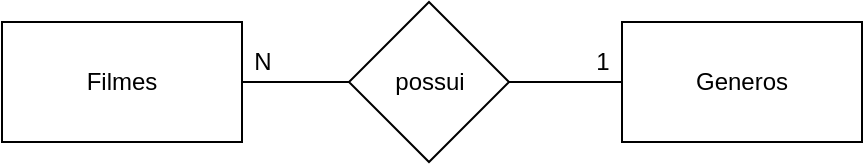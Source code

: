 <mxfile version="13.9.3" type="device"><diagram id="GmbKhkpLkqQOX0W4hWLG" name="Page-1"><mxGraphModel dx="538" dy="351" grid="1" gridSize="10" guides="1" tooltips="1" connect="1" arrows="1" fold="1" page="1" pageScale="1" pageWidth="827" pageHeight="1169" math="0" shadow="0"><root><mxCell id="0"/><mxCell id="1" parent="0"/><mxCell id="4P10IY900kttizrGMOf8-1" value="Filmes" style="rounded=0;whiteSpace=wrap;html=1;" vertex="1" parent="1"><mxGeometry x="200" y="290" width="120" height="60" as="geometry"/></mxCell><mxCell id="4P10IY900kttizrGMOf8-2" value="Generos" style="rounded=0;whiteSpace=wrap;html=1;" vertex="1" parent="1"><mxGeometry x="510" y="290" width="120" height="60" as="geometry"/></mxCell><mxCell id="4P10IY900kttizrGMOf8-3" value="possui" style="rhombus;whiteSpace=wrap;html=1;" vertex="1" parent="1"><mxGeometry x="373.5" y="280" width="80" height="80" as="geometry"/></mxCell><mxCell id="4P10IY900kttizrGMOf8-4" value="" style="endArrow=none;html=1;exitX=1;exitY=0.5;exitDx=0;exitDy=0;entryX=0;entryY=0.5;entryDx=0;entryDy=0;" edge="1" parent="1" source="4P10IY900kttizrGMOf8-1" target="4P10IY900kttizrGMOf8-3"><mxGeometry width="50" height="50" relative="1" as="geometry"><mxPoint x="390" y="340" as="sourcePoint"/><mxPoint x="440" y="290" as="targetPoint"/></mxGeometry></mxCell><mxCell id="4P10IY900kttizrGMOf8-5" value="" style="endArrow=none;html=1;entryX=1;entryY=0.5;entryDx=0;entryDy=0;exitX=0;exitY=0.5;exitDx=0;exitDy=0;" edge="1" parent="1" source="4P10IY900kttizrGMOf8-2" target="4P10IY900kttizrGMOf8-3"><mxGeometry width="50" height="50" relative="1" as="geometry"><mxPoint x="380" y="360" as="sourcePoint"/><mxPoint x="430" y="310" as="targetPoint"/></mxGeometry></mxCell><mxCell id="4P10IY900kttizrGMOf8-7" value="N" style="text;html=1;align=center;verticalAlign=middle;resizable=0;points=[];autosize=1;" vertex="1" parent="1"><mxGeometry x="320" y="300" width="20" height="20" as="geometry"/></mxCell><mxCell id="4P10IY900kttizrGMOf8-8" value="1" style="text;html=1;align=center;verticalAlign=middle;resizable=0;points=[];autosize=1;" vertex="1" parent="1"><mxGeometry x="490" y="300" width="20" height="20" as="geometry"/></mxCell></root></mxGraphModel></diagram></mxfile>